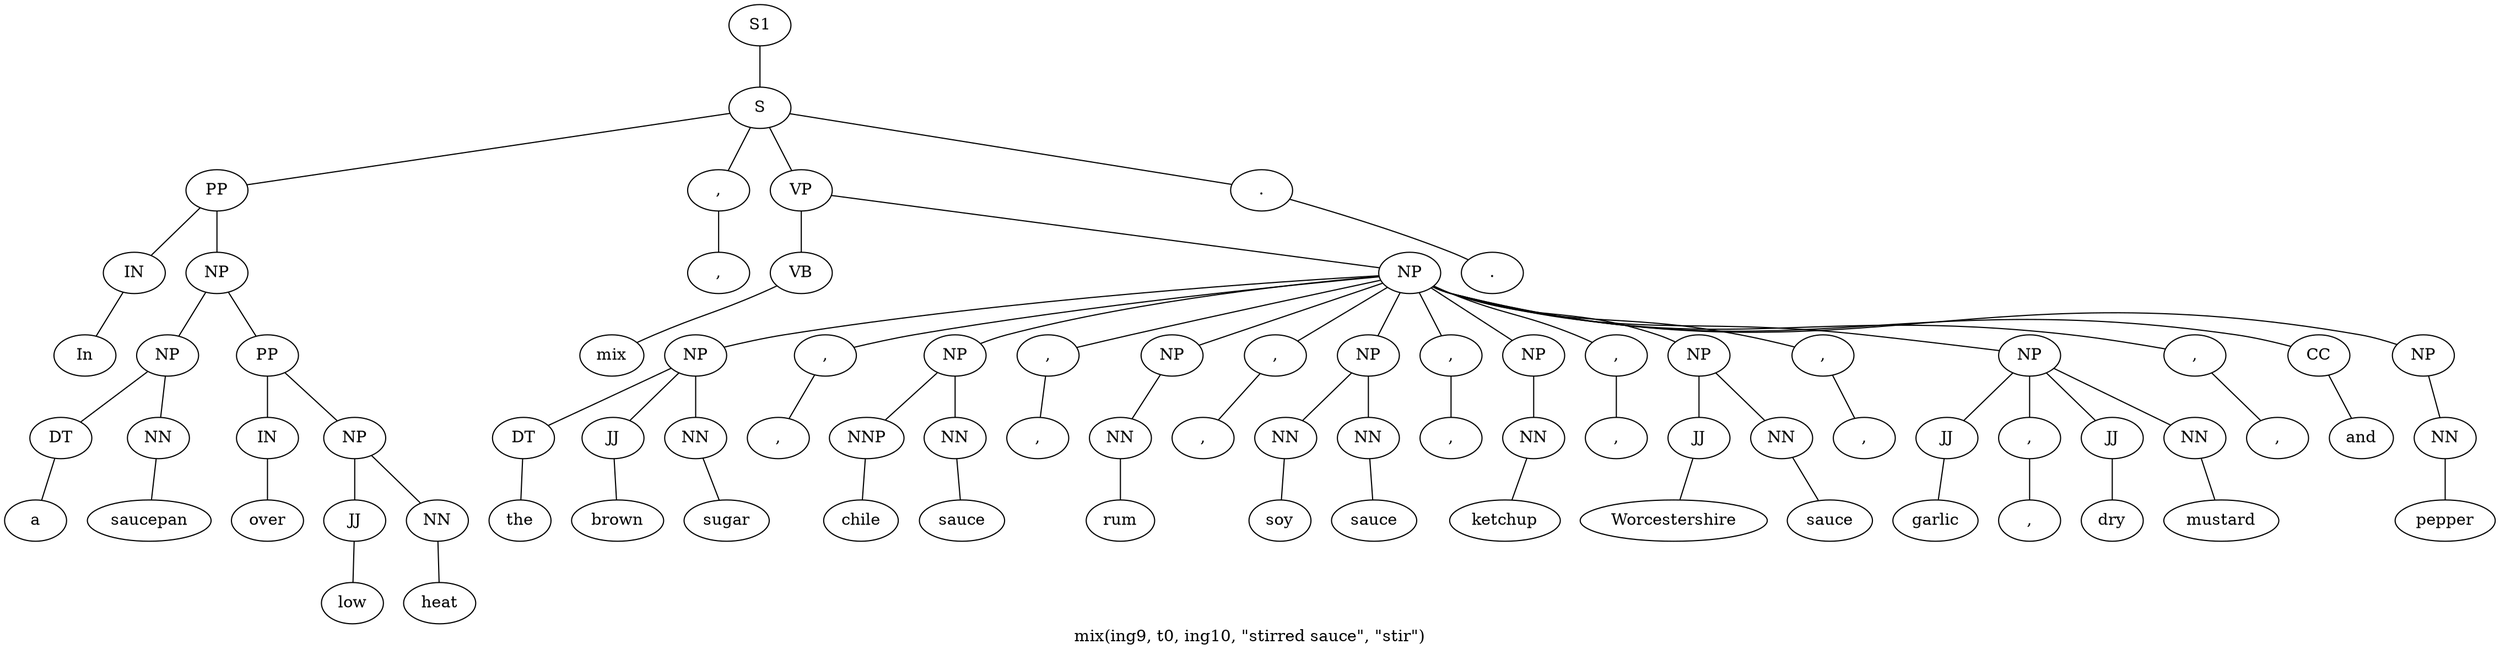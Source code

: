graph SyntaxGraph {
	label = "mix(ing9, t0, ing10, \"stirred sauce\", \"stir\")";
	Node0 [label="S1"];
	Node1 [label="S"];
	Node2 [label="PP"];
	Node3 [label="IN"];
	Node4 [label="In"];
	Node5 [label="NP"];
	Node6 [label="NP"];
	Node7 [label="DT"];
	Node8 [label="a"];
	Node9 [label="NN"];
	Node10 [label="saucepan"];
	Node11 [label="PP"];
	Node12 [label="IN"];
	Node13 [label="over"];
	Node14 [label="NP"];
	Node15 [label="JJ"];
	Node16 [label="low"];
	Node17 [label="NN"];
	Node18 [label="heat"];
	Node19 [label=","];
	Node20 [label=","];
	Node21 [label="VP"];
	Node22 [label="VB"];
	Node23 [label="mix"];
	Node24 [label="NP"];
	Node25 [label="NP"];
	Node26 [label="DT"];
	Node27 [label="the"];
	Node28 [label="JJ"];
	Node29 [label="brown"];
	Node30 [label="NN"];
	Node31 [label="sugar"];
	Node32 [label=","];
	Node33 [label=","];
	Node34 [label="NP"];
	Node35 [label="NNP"];
	Node36 [label="chile"];
	Node37 [label="NN"];
	Node38 [label="sauce"];
	Node39 [label=","];
	Node40 [label=","];
	Node41 [label="NP"];
	Node42 [label="NN"];
	Node43 [label="rum"];
	Node44 [label=","];
	Node45 [label=","];
	Node46 [label="NP"];
	Node47 [label="NN"];
	Node48 [label="soy"];
	Node49 [label="NN"];
	Node50 [label="sauce"];
	Node51 [label=","];
	Node52 [label=","];
	Node53 [label="NP"];
	Node54 [label="NN"];
	Node55 [label="ketchup"];
	Node56 [label=","];
	Node57 [label=","];
	Node58 [label="NP"];
	Node59 [label="JJ"];
	Node60 [label="Worcestershire"];
	Node61 [label="NN"];
	Node62 [label="sauce"];
	Node63 [label=","];
	Node64 [label=","];
	Node65 [label="NP"];
	Node66 [label="JJ"];
	Node67 [label="garlic"];
	Node68 [label=","];
	Node69 [label=","];
	Node70 [label="JJ"];
	Node71 [label="dry"];
	Node72 [label="NN"];
	Node73 [label="mustard"];
	Node74 [label=","];
	Node75 [label=","];
	Node76 [label="CC"];
	Node77 [label="and"];
	Node78 [label="NP"];
	Node79 [label="NN"];
	Node80 [label="pepper"];
	Node81 [label="."];
	Node82 [label="."];

	Node0 -- Node1;
	Node1 -- Node2;
	Node1 -- Node19;
	Node1 -- Node21;
	Node1 -- Node81;
	Node2 -- Node3;
	Node2 -- Node5;
	Node3 -- Node4;
	Node5 -- Node6;
	Node5 -- Node11;
	Node6 -- Node7;
	Node6 -- Node9;
	Node7 -- Node8;
	Node9 -- Node10;
	Node11 -- Node12;
	Node11 -- Node14;
	Node12 -- Node13;
	Node14 -- Node15;
	Node14 -- Node17;
	Node15 -- Node16;
	Node17 -- Node18;
	Node19 -- Node20;
	Node21 -- Node22;
	Node21 -- Node24;
	Node22 -- Node23;
	Node24 -- Node25;
	Node24 -- Node32;
	Node24 -- Node34;
	Node24 -- Node39;
	Node24 -- Node41;
	Node24 -- Node44;
	Node24 -- Node46;
	Node24 -- Node51;
	Node24 -- Node53;
	Node24 -- Node56;
	Node24 -- Node58;
	Node24 -- Node63;
	Node24 -- Node65;
	Node24 -- Node74;
	Node24 -- Node76;
	Node24 -- Node78;
	Node25 -- Node26;
	Node25 -- Node28;
	Node25 -- Node30;
	Node26 -- Node27;
	Node28 -- Node29;
	Node30 -- Node31;
	Node32 -- Node33;
	Node34 -- Node35;
	Node34 -- Node37;
	Node35 -- Node36;
	Node37 -- Node38;
	Node39 -- Node40;
	Node41 -- Node42;
	Node42 -- Node43;
	Node44 -- Node45;
	Node46 -- Node47;
	Node46 -- Node49;
	Node47 -- Node48;
	Node49 -- Node50;
	Node51 -- Node52;
	Node53 -- Node54;
	Node54 -- Node55;
	Node56 -- Node57;
	Node58 -- Node59;
	Node58 -- Node61;
	Node59 -- Node60;
	Node61 -- Node62;
	Node63 -- Node64;
	Node65 -- Node66;
	Node65 -- Node68;
	Node65 -- Node70;
	Node65 -- Node72;
	Node66 -- Node67;
	Node68 -- Node69;
	Node70 -- Node71;
	Node72 -- Node73;
	Node74 -- Node75;
	Node76 -- Node77;
	Node78 -- Node79;
	Node79 -- Node80;
	Node81 -- Node82;
}